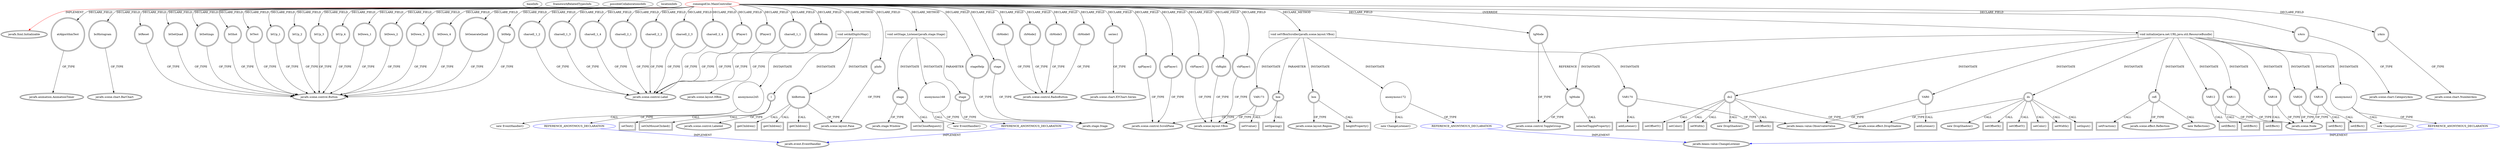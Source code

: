 digraph {
baseInfo[graphId=1142,category="extension_graph",isAnonymous=false,possibleRelation=true]
frameworkRelatedTypesInfo[0="javafx.fxml.Initializable"]
possibleCollaborationsInfo[0="1142~OVERRIDING_METHOD_DECLARATION-INSTANTIATION-~javafx.fxml.Initializable ~javafx.beans.value.ChangeListener ~false~true",1="1142~CLIENT_METHOD_DECLARATION-INSTANTIATION-~javafx.fxml.Initializable ~javafx.event.EventHandler ~false~true",2="1142~CLIENT_METHOD_DECLARATION-INSTANTIATION-~javafx.fxml.Initializable ~javafx.beans.value.ChangeListener ~false~true"]
locationInfo[projectName="RomeoGolf-BC",filePath="/RomeoGolf-BC/BC-master/src/romeogolf/bc/MainController.java",contextSignature="MainController",graphId="1142"]
0[label="romeogolf.bc.MainController",vertexType="ROOT_CLIENT_CLASS_DECLARATION",isFrameworkType=false,color=red]
1[label="javafx.fxml.Initializable",vertexType="FRAMEWORK_INTERFACE_TYPE",isFrameworkType=true,peripheries=2]
2[label="atAlgorithmTest",vertexType="FIELD_DECLARATION",isFrameworkType=true,peripheries=2,shape=circle]
3[label="javafx.animation.AnimationTimer",vertexType="FRAMEWORK_CLASS_TYPE",isFrameworkType=true,peripheries=2]
4[label="bcHistogram",vertexType="FIELD_DECLARATION",isFrameworkType=true,peripheries=2,shape=circle]
5[label="javafx.scene.chart.BarChart",vertexType="FRAMEWORK_CLASS_TYPE",isFrameworkType=true,peripheries=2]
6[label="btDown_1",vertexType="FIELD_DECLARATION",isFrameworkType=true,peripheries=2,shape=circle]
7[label="javafx.scene.control.Button",vertexType="FRAMEWORK_CLASS_TYPE",isFrameworkType=true,peripheries=2]
8[label="btDown_2",vertexType="FIELD_DECLARATION",isFrameworkType=true,peripheries=2,shape=circle]
10[label="btDown_3",vertexType="FIELD_DECLARATION",isFrameworkType=true,peripheries=2,shape=circle]
12[label="btDown_4",vertexType="FIELD_DECLARATION",isFrameworkType=true,peripheries=2,shape=circle]
14[label="btGenerateQuad",vertexType="FIELD_DECLARATION",isFrameworkType=true,peripheries=2,shape=circle]
16[label="btHelp",vertexType="FIELD_DECLARATION",isFrameworkType=true,peripheries=2,shape=circle]
18[label="btReset",vertexType="FIELD_DECLARATION",isFrameworkType=true,peripheries=2,shape=circle]
20[label="btSetQuad",vertexType="FIELD_DECLARATION",isFrameworkType=true,peripheries=2,shape=circle]
22[label="btSettings",vertexType="FIELD_DECLARATION",isFrameworkType=true,peripheries=2,shape=circle]
24[label="btShot",vertexType="FIELD_DECLARATION",isFrameworkType=true,peripheries=2,shape=circle]
26[label="btTest",vertexType="FIELD_DECLARATION",isFrameworkType=true,peripheries=2,shape=circle]
28[label="btUp_1",vertexType="FIELD_DECLARATION",isFrameworkType=true,peripheries=2,shape=circle]
30[label="btUp_2",vertexType="FIELD_DECLARATION",isFrameworkType=true,peripheries=2,shape=circle]
32[label="btUp_3",vertexType="FIELD_DECLARATION",isFrameworkType=true,peripheries=2,shape=circle]
34[label="btUp_4",vertexType="FIELD_DECLARATION",isFrameworkType=true,peripheries=2,shape=circle]
36[label="charsell_1_1",vertexType="FIELD_DECLARATION",isFrameworkType=true,peripheries=2,shape=circle]
37[label="javafx.scene.control.Label",vertexType="FRAMEWORK_CLASS_TYPE",isFrameworkType=true,peripheries=2]
38[label="charsell_1_2",vertexType="FIELD_DECLARATION",isFrameworkType=true,peripheries=2,shape=circle]
40[label="charsell_1_3",vertexType="FIELD_DECLARATION",isFrameworkType=true,peripheries=2,shape=circle]
42[label="charsell_1_4",vertexType="FIELD_DECLARATION",isFrameworkType=true,peripheries=2,shape=circle]
44[label="charsell_2_1",vertexType="FIELD_DECLARATION",isFrameworkType=true,peripheries=2,shape=circle]
46[label="charsell_2_2",vertexType="FIELD_DECLARATION",isFrameworkType=true,peripheries=2,shape=circle]
48[label="charsell_2_3",vertexType="FIELD_DECLARATION",isFrameworkType=true,peripheries=2,shape=circle]
50[label="charsell_2_4",vertexType="FIELD_DECLARATION",isFrameworkType=true,peripheries=2,shape=circle]
52[label="hbBottom",vertexType="FIELD_DECLARATION",isFrameworkType=true,peripheries=2,shape=circle]
53[label="javafx.scene.layout.HBox",vertexType="FRAMEWORK_CLASS_TYPE",isFrameworkType=true,peripheries=2]
54[label="lPlayer1",vertexType="FIELD_DECLARATION",isFrameworkType=true,peripheries=2,shape=circle]
56[label="lPlayer2",vertexType="FIELD_DECLARATION",isFrameworkType=true,peripheries=2,shape=circle]
58[label="pInfo",vertexType="FIELD_DECLARATION",isFrameworkType=true,peripheries=2,shape=circle]
59[label="javafx.scene.layout.Pane",vertexType="FRAMEWORK_CLASS_TYPE",isFrameworkType=true,peripheries=2]
60[label="rbMode0",vertexType="FIELD_DECLARATION",isFrameworkType=true,peripheries=2,shape=circle]
61[label="javafx.scene.control.RadioButton",vertexType="FRAMEWORK_CLASS_TYPE",isFrameworkType=true,peripheries=2]
62[label="rbMode1",vertexType="FIELD_DECLARATION",isFrameworkType=true,peripheries=2,shape=circle]
64[label="rbMode2",vertexType="FIELD_DECLARATION",isFrameworkType=true,peripheries=2,shape=circle]
66[label="rbMode3",vertexType="FIELD_DECLARATION",isFrameworkType=true,peripheries=2,shape=circle]
68[label="series1",vertexType="FIELD_DECLARATION",isFrameworkType=true,peripheries=2,shape=circle]
69[label="javafx.scene.chart.XYChart.Series",vertexType="FRAMEWORK_CLASS_TYPE",isFrameworkType=true,peripheries=2]
70[label="spPlayer1",vertexType="FIELD_DECLARATION",isFrameworkType=true,peripheries=2,shape=circle]
71[label="javafx.scene.control.ScrollPane",vertexType="FRAMEWORK_CLASS_TYPE",isFrameworkType=true,peripheries=2]
72[label="spPlayer2",vertexType="FIELD_DECLARATION",isFrameworkType=true,peripheries=2,shape=circle]
74[label="stage",vertexType="FIELD_DECLARATION",isFrameworkType=true,peripheries=2,shape=circle]
75[label="javafx.stage.Stage",vertexType="FRAMEWORK_CLASS_TYPE",isFrameworkType=true,peripheries=2]
76[label="stageHelp",vertexType="FIELD_DECLARATION",isFrameworkType=true,peripheries=2,shape=circle]
78[label="tgMode",vertexType="FIELD_DECLARATION",isFrameworkType=true,peripheries=2,shape=circle]
79[label="javafx.scene.control.ToggleGroup",vertexType="FRAMEWORK_CLASS_TYPE",isFrameworkType=true,peripheries=2]
80[label="vbPlayer1",vertexType="FIELD_DECLARATION",isFrameworkType=true,peripheries=2,shape=circle]
81[label="javafx.scene.layout.VBox",vertexType="FRAMEWORK_CLASS_TYPE",isFrameworkType=true,peripheries=2]
82[label="vbPlayer2",vertexType="FIELD_DECLARATION",isFrameworkType=true,peripheries=2,shape=circle]
84[label="vbRight",vertexType="FIELD_DECLARATION",isFrameworkType=true,peripheries=2,shape=circle]
86[label="xAxis",vertexType="FIELD_DECLARATION",isFrameworkType=true,peripheries=2,shape=circle]
87[label="javafx.scene.chart.CategoryAxis",vertexType="FRAMEWORK_CLASS_TYPE",isFrameworkType=true,peripheries=2]
88[label="yAxis",vertexType="FIELD_DECLARATION",isFrameworkType=true,peripheries=2,shape=circle]
89[label="javafx.scene.chart.NumberAxis",vertexType="FRAMEWORK_CLASS_TYPE",isFrameworkType=true,peripheries=2]
90[label="void initialize(java.net.URL,java.util.ResourceBundle)",vertexType="OVERRIDING_METHOD_DECLARATION",isFrameworkType=false,shape=box]
91[label="VAR0",vertexType="VARIABLE_EXPRESION",isFrameworkType=true,peripheries=2,shape=circle]
93[label="javafx.beans.value.ObservableValue",vertexType="FRAMEWORK_INTERFACE_TYPE",isFrameworkType=true,peripheries=2]
92[label="addListener()",vertexType="INSIDE_CALL",isFrameworkType=true,peripheries=2,shape=box]
94[label="tgMode",vertexType="VARIABLE_EXPRESION",isFrameworkType=true,peripheries=2,shape=circle]
95[label="selectedToggleProperty()",vertexType="INSIDE_CALL",isFrameworkType=true,peripheries=2,shape=box]
98[label="anonymous2",vertexType="VARIABLE_EXPRESION",isFrameworkType=false,shape=circle]
99[label="REFERENCE_ANONYMOUS_DECLARATION",vertexType="REFERENCE_ANONYMOUS_DECLARATION",isFrameworkType=false,color=blue]
100[label="javafx.beans.value.ChangeListener",vertexType="FRAMEWORK_INTERFACE_TYPE",isFrameworkType=true,peripheries=2]
97[label="new ChangeListener()",vertexType="CONSTRUCTOR_CALL",isFrameworkType=false]
102[label="ds",vertexType="VARIABLE_EXPRESION",isFrameworkType=true,peripheries=2,shape=circle]
103[label="javafx.scene.effect.DropShadow",vertexType="FRAMEWORK_CLASS_TYPE",isFrameworkType=true,peripheries=2]
101[label="new DropShadow()",vertexType="CONSTRUCTOR_CALL",isFrameworkType=true,peripheries=2]
105[label="setOffsetX()",vertexType="INSIDE_CALL",isFrameworkType=true,peripheries=2,shape=box]
107[label="setOffsetY()",vertexType="INSIDE_CALL",isFrameworkType=true,peripheries=2,shape=box]
109[label="setColor()",vertexType="INSIDE_CALL",isFrameworkType=true,peripheries=2,shape=box]
111[label="setWidth()",vertexType="INSIDE_CALL",isFrameworkType=true,peripheries=2,shape=box]
113[label="refl",vertexType="VARIABLE_EXPRESION",isFrameworkType=true,peripheries=2,shape=circle]
114[label="javafx.scene.effect.Reflection",vertexType="FRAMEWORK_CLASS_TYPE",isFrameworkType=true,peripheries=2]
112[label="new Reflection()",vertexType="CONSTRUCTOR_CALL",isFrameworkType=true,peripheries=2]
116[label="setFraction()",vertexType="INSIDE_CALL",isFrameworkType=true,peripheries=2,shape=box]
118[label="setInput()",vertexType="INSIDE_CALL",isFrameworkType=true,peripheries=2,shape=box]
119[label="VAR11",vertexType="VARIABLE_EXPRESION",isFrameworkType=true,peripheries=2,shape=circle]
121[label="javafx.scene.Node",vertexType="FRAMEWORK_CLASS_TYPE",isFrameworkType=true,peripheries=2]
120[label="setEffect()",vertexType="INSIDE_CALL",isFrameworkType=true,peripheries=2,shape=box]
122[label="VAR12",vertexType="VARIABLE_EXPRESION",isFrameworkType=true,peripheries=2,shape=circle]
123[label="setEffect()",vertexType="INSIDE_CALL",isFrameworkType=true,peripheries=2,shape=box]
126[label="ds2",vertexType="VARIABLE_EXPRESION",isFrameworkType=true,peripheries=2,shape=circle]
125[label="new DropShadow()",vertexType="CONSTRUCTOR_CALL",isFrameworkType=true,peripheries=2]
129[label="setOffsetX()",vertexType="INSIDE_CALL",isFrameworkType=true,peripheries=2,shape=box]
131[label="setOffsetY()",vertexType="INSIDE_CALL",isFrameworkType=true,peripheries=2,shape=box]
133[label="setColor()",vertexType="INSIDE_CALL",isFrameworkType=true,peripheries=2,shape=box]
135[label="setWidth()",vertexType="INSIDE_CALL",isFrameworkType=true,peripheries=2,shape=box]
136[label="VAR18",vertexType="VARIABLE_EXPRESION",isFrameworkType=true,peripheries=2,shape=circle]
137[label="setEffect()",vertexType="INSIDE_CALL",isFrameworkType=true,peripheries=2,shape=box]
139[label="VAR19",vertexType="VARIABLE_EXPRESION",isFrameworkType=true,peripheries=2,shape=circle]
140[label="setEffect()",vertexType="INSIDE_CALL",isFrameworkType=true,peripheries=2,shape=box]
142[label="VAR20",vertexType="VARIABLE_EXPRESION",isFrameworkType=true,peripheries=2,shape=circle]
143[label="setEffect()",vertexType="INSIDE_CALL",isFrameworkType=true,peripheries=2,shape=box]
559[label="void setStage_Listener(javafx.stage.Stage)",vertexType="CLIENT_METHOD_DECLARATION",isFrameworkType=false,shape=box]
560[label="stage",vertexType="PARAMETER_DECLARATION",isFrameworkType=true,peripheries=2]
562[label="stage",vertexType="VARIABLE_EXPRESION",isFrameworkType=true,peripheries=2,shape=circle]
564[label="javafx.stage.Window",vertexType="FRAMEWORK_CLASS_TYPE",isFrameworkType=true,peripheries=2]
563[label="setOnCloseRequest()",vertexType="INSIDE_CALL",isFrameworkType=true,peripheries=2,shape=box]
566[label="anonymous168",vertexType="VARIABLE_EXPRESION",isFrameworkType=false,shape=circle]
567[label="REFERENCE_ANONYMOUS_DECLARATION",vertexType="REFERENCE_ANONYMOUS_DECLARATION",isFrameworkType=false,color=blue]
568[label="javafx.event.EventHandler",vertexType="FRAMEWORK_INTERFACE_TYPE",isFrameworkType=true,peripheries=2]
565[label="new EventHandler()",vertexType="CONSTRUCTOR_CALL",isFrameworkType=false]
569[label="void setVBoxScroller(javafx.scene.layout.VBox)",vertexType="CLIENT_METHOD_DECLARATION",isFrameworkType=false,shape=box]
570[label="box",vertexType="PARAMETER_DECLARATION",isFrameworkType=true,peripheries=2]
573[label="setSpacing()",vertexType="INSIDE_CALL",isFrameworkType=true,peripheries=2,shape=box]
574[label="VAR170",vertexType="VARIABLE_EXPRESION",isFrameworkType=true,peripheries=2,shape=circle]
575[label="addListener()",vertexType="INSIDE_CALL",isFrameworkType=true,peripheries=2,shape=box]
577[label="box",vertexType="VARIABLE_EXPRESION",isFrameworkType=true,peripheries=2,shape=circle]
579[label="javafx.scene.layout.Region",vertexType="FRAMEWORK_CLASS_TYPE",isFrameworkType=true,peripheries=2]
578[label="heightProperty()",vertexType="INSIDE_CALL",isFrameworkType=true,peripheries=2,shape=box]
581[label="anonymous172",vertexType="VARIABLE_EXPRESION",isFrameworkType=false,shape=circle]
582[label="REFERENCE_ANONYMOUS_DECLARATION",vertexType="REFERENCE_ANONYMOUS_DECLARATION",isFrameworkType=false,color=blue]
580[label="new ChangeListener()",vertexType="CONSTRUCTOR_CALL",isFrameworkType=false]
584[label="VAR173",vertexType="VARIABLE_EXPRESION",isFrameworkType=true,peripheries=2,shape=circle]
585[label="setVvalue()",vertexType="INSIDE_CALL",isFrameworkType=true,peripheries=2,shape=box]
781[label="void setAidDigitsMap()",vertexType="CLIENT_METHOD_DECLARATION",isFrameworkType=false,shape=box]
782[label="hbBottom",vertexType="VARIABLE_EXPRESION",isFrameworkType=true,peripheries=2,shape=circle]
783[label="getChildren()",vertexType="INSIDE_CALL",isFrameworkType=true,peripheries=2,shape=box]
786[label="getChildren()",vertexType="INSIDE_CALL",isFrameworkType=true,peripheries=2,shape=box]
788[label="getChildren()",vertexType="INSIDE_CALL",isFrameworkType=true,peripheries=2,shape=box]
789[label="l",vertexType="VARIABLE_EXPRESION",isFrameworkType=true,peripheries=2,shape=circle]
791[label="javafx.scene.control.Labeled",vertexType="FRAMEWORK_CLASS_TYPE",isFrameworkType=true,peripheries=2]
790[label="setText()",vertexType="INSIDE_CALL",isFrameworkType=true,peripheries=2,shape=box]
793[label="setOnMouseClicked()",vertexType="INSIDE_CALL",isFrameworkType=true,peripheries=2,shape=box]
795[label="anonymous245",vertexType="VARIABLE_EXPRESION",isFrameworkType=false,shape=circle]
796[label="REFERENCE_ANONYMOUS_DECLARATION",vertexType="REFERENCE_ANONYMOUS_DECLARATION",isFrameworkType=false,color=blue]
794[label="new EventHandler()",vertexType="CONSTRUCTOR_CALL",isFrameworkType=false]
0->1[label="IMPLEMENT",color=red]
0->2[label="DECLARE_FIELD"]
2->3[label="OF_TYPE"]
0->4[label="DECLARE_FIELD"]
4->5[label="OF_TYPE"]
0->6[label="DECLARE_FIELD"]
6->7[label="OF_TYPE"]
0->8[label="DECLARE_FIELD"]
8->7[label="OF_TYPE"]
0->10[label="DECLARE_FIELD"]
10->7[label="OF_TYPE"]
0->12[label="DECLARE_FIELD"]
12->7[label="OF_TYPE"]
0->14[label="DECLARE_FIELD"]
14->7[label="OF_TYPE"]
0->16[label="DECLARE_FIELD"]
16->7[label="OF_TYPE"]
0->18[label="DECLARE_FIELD"]
18->7[label="OF_TYPE"]
0->20[label="DECLARE_FIELD"]
20->7[label="OF_TYPE"]
0->22[label="DECLARE_FIELD"]
22->7[label="OF_TYPE"]
0->24[label="DECLARE_FIELD"]
24->7[label="OF_TYPE"]
0->26[label="DECLARE_FIELD"]
26->7[label="OF_TYPE"]
0->28[label="DECLARE_FIELD"]
28->7[label="OF_TYPE"]
0->30[label="DECLARE_FIELD"]
30->7[label="OF_TYPE"]
0->32[label="DECLARE_FIELD"]
32->7[label="OF_TYPE"]
0->34[label="DECLARE_FIELD"]
34->7[label="OF_TYPE"]
0->36[label="DECLARE_FIELD"]
36->37[label="OF_TYPE"]
0->38[label="DECLARE_FIELD"]
38->37[label="OF_TYPE"]
0->40[label="DECLARE_FIELD"]
40->37[label="OF_TYPE"]
0->42[label="DECLARE_FIELD"]
42->37[label="OF_TYPE"]
0->44[label="DECLARE_FIELD"]
44->37[label="OF_TYPE"]
0->46[label="DECLARE_FIELD"]
46->37[label="OF_TYPE"]
0->48[label="DECLARE_FIELD"]
48->37[label="OF_TYPE"]
0->50[label="DECLARE_FIELD"]
50->37[label="OF_TYPE"]
0->52[label="DECLARE_FIELD"]
52->53[label="OF_TYPE"]
0->54[label="DECLARE_FIELD"]
54->37[label="OF_TYPE"]
0->56[label="DECLARE_FIELD"]
56->37[label="OF_TYPE"]
0->58[label="DECLARE_FIELD"]
58->59[label="OF_TYPE"]
0->60[label="DECLARE_FIELD"]
60->61[label="OF_TYPE"]
0->62[label="DECLARE_FIELD"]
62->61[label="OF_TYPE"]
0->64[label="DECLARE_FIELD"]
64->61[label="OF_TYPE"]
0->66[label="DECLARE_FIELD"]
66->61[label="OF_TYPE"]
0->68[label="DECLARE_FIELD"]
68->69[label="OF_TYPE"]
0->70[label="DECLARE_FIELD"]
70->71[label="OF_TYPE"]
0->72[label="DECLARE_FIELD"]
72->71[label="OF_TYPE"]
0->74[label="DECLARE_FIELD"]
74->75[label="OF_TYPE"]
0->76[label="DECLARE_FIELD"]
76->75[label="OF_TYPE"]
0->78[label="DECLARE_FIELD"]
78->79[label="OF_TYPE"]
0->80[label="DECLARE_FIELD"]
80->81[label="OF_TYPE"]
0->82[label="DECLARE_FIELD"]
82->81[label="OF_TYPE"]
0->84[label="DECLARE_FIELD"]
84->81[label="OF_TYPE"]
0->86[label="DECLARE_FIELD"]
86->87[label="OF_TYPE"]
0->88[label="DECLARE_FIELD"]
88->89[label="OF_TYPE"]
0->90[label="OVERRIDE"]
90->91[label="INSTANTIATE"]
91->93[label="OF_TYPE"]
91->92[label="CALL"]
90->94[label="INSTANTIATE"]
78->94[label="REFERENCE"]
94->79[label="OF_TYPE"]
94->95[label="CALL"]
90->98[label="INSTANTIATE"]
99->100[label="IMPLEMENT",color=blue]
98->99[label="OF_TYPE"]
98->97[label="CALL"]
90->102[label="INSTANTIATE"]
102->103[label="OF_TYPE"]
102->101[label="CALL"]
102->105[label="CALL"]
102->107[label="CALL"]
102->109[label="CALL"]
102->111[label="CALL"]
90->113[label="INSTANTIATE"]
113->114[label="OF_TYPE"]
113->112[label="CALL"]
113->116[label="CALL"]
102->118[label="CALL"]
90->119[label="INSTANTIATE"]
119->121[label="OF_TYPE"]
119->120[label="CALL"]
90->122[label="INSTANTIATE"]
122->121[label="OF_TYPE"]
122->123[label="CALL"]
90->126[label="INSTANTIATE"]
126->103[label="OF_TYPE"]
126->125[label="CALL"]
126->129[label="CALL"]
126->131[label="CALL"]
126->133[label="CALL"]
126->135[label="CALL"]
90->136[label="INSTANTIATE"]
136->121[label="OF_TYPE"]
136->137[label="CALL"]
90->139[label="INSTANTIATE"]
139->121[label="OF_TYPE"]
139->140[label="CALL"]
90->142[label="INSTANTIATE"]
142->121[label="OF_TYPE"]
142->143[label="CALL"]
0->559[label="DECLARE_METHOD"]
560->75[label="OF_TYPE"]
559->560[label="PARAMETER"]
559->562[label="INSTANTIATE"]
562->564[label="OF_TYPE"]
562->563[label="CALL"]
559->566[label="INSTANTIATE"]
567->568[label="IMPLEMENT",color=blue]
566->567[label="OF_TYPE"]
566->565[label="CALL"]
0->569[label="DECLARE_METHOD"]
570->81[label="OF_TYPE"]
569->570[label="PARAMETER"]
570->573[label="CALL"]
569->574[label="INSTANTIATE"]
574->93[label="OF_TYPE"]
574->575[label="CALL"]
569->577[label="INSTANTIATE"]
577->579[label="OF_TYPE"]
577->578[label="CALL"]
569->581[label="INSTANTIATE"]
582->100[label="IMPLEMENT",color=blue]
581->582[label="OF_TYPE"]
581->580[label="CALL"]
569->584[label="INSTANTIATE"]
584->71[label="OF_TYPE"]
584->585[label="CALL"]
0->781[label="DECLARE_METHOD"]
781->782[label="INSTANTIATE"]
782->59[label="OF_TYPE"]
782->783[label="CALL"]
782->786[label="CALL"]
782->788[label="CALL"]
781->789[label="INSTANTIATE"]
789->791[label="OF_TYPE"]
789->790[label="CALL"]
789->793[label="CALL"]
781->795[label="INSTANTIATE"]
796->568[label="IMPLEMENT",color=blue]
795->796[label="OF_TYPE"]
795->794[label="CALL"]
}
